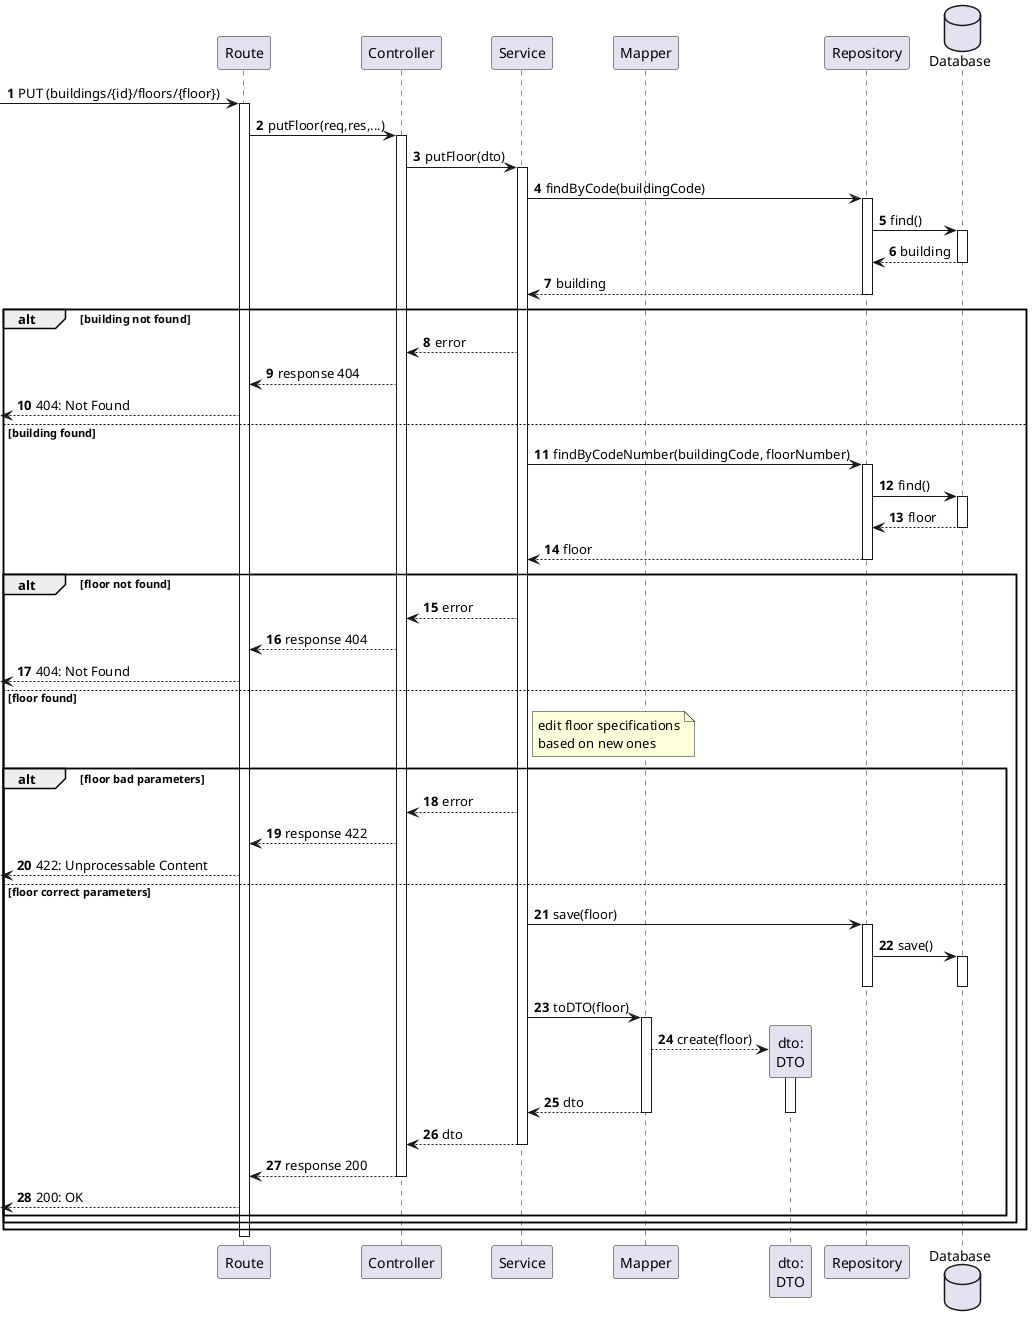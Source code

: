 @startuml
autonumber


participant "Route" as r
participant "Controller" as ctrl
participant "Service" as svc


participant "Mapper" as map
participant "dto:\nDTO" as dto

participant "Repository" as repo
database "Database" as db

[-> r: PUT (buildings/{id}/floors/{floor})
activate r
    r -> ctrl : putFloor(req,res,...)
        activate ctrl
            ctrl -> svc : putFloor(dto)
            activate svc
                svc -> repo : findByCode(buildingCode)
                activate repo
                    repo -> db : find()
                    activate db
                        db --> repo : building
                    deactivate db
                    repo --> svc : building
                deactivate repo

                alt building not found
                    svc --> ctrl : error
                    ctrl --> r : response 404
                    [<--r : 404: Not Found
                else building found
                    svc -> repo : findByCodeNumber(buildingCode, floorNumber)
                    activate repo
                        repo -> db : find()
                        activate db
                            db --> repo : floor
                        deactivate db
                        repo --> svc : floor
                    deactivate repo

                    alt floor not found
                        svc --> ctrl : error
                        ctrl --> r : response 404
                        [<--r : 404: Not Found
                    else floor found
                        note right of svc
                            edit floor specifications
                            based on new ones
                        end note

                        alt floor bad parameters
                            svc --> ctrl : error
                            ctrl --> r : response 422
                            [<--r : 422: Unprocessable Content
                        else floor correct parameters
                            svc -> repo : save(floor)
                            activate repo
                                repo -> db : save()
                                activate db
                                deactivate db
                            deactivate repo

                            svc -> map : toDTO(floor)
                            activate map
                                map --> dto **: create(floor)
                                activate dto
                                    map --> svc : dto
                                deactivate dto
                            deactivate map
                            svc --> ctrl : dto
                        deactivate svc
                    ctrl --> r : response 200
                deactivate ctrl
                [<--r: 200: OK
            end
        end
    end
deactivate r

@enduml
